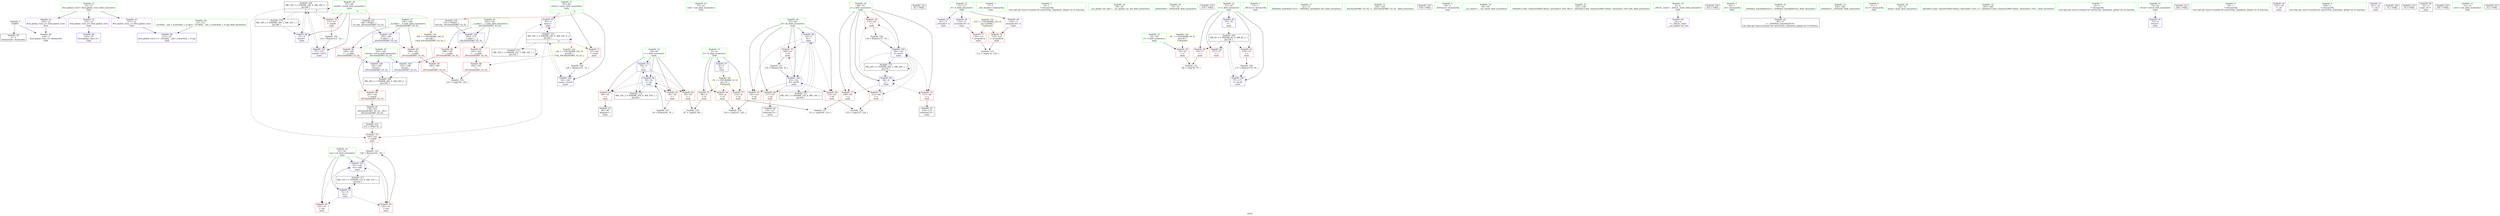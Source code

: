 digraph "SVFG" {
	label="SVFG";

	Node0x55ab69987aa0 [shape=record,color=grey,label="{NodeID: 0\nNullPtr}"];
	Node0x55ab69987aa0 -> Node0x55ab699a1c30[style=solid];
	Node0x55ab69987aa0 -> Node0x55ab699a5740[style=solid];
	Node0x55ab699a24b0 [shape=record,color=blue,label="{NodeID: 97\n65\<--9\nnumL\<--\nmain\n}"];
	Node0x55ab699a24b0 -> Node0x55ab699b11a0[style=dashed];
	Node0x55ab699a0620 [shape=record,color=green,label="{NodeID: 14\n15\<--16\nvals\<--vals_field_insensitive\nGlob }"];
	Node0x55ab699a1220 [shape=record,color=green,label="{NodeID: 28\n67\<--68\nnumR\<--numR_field_insensitive\nmain\n|{|<s3>6}}"];
	Node0x55ab699a1220 -> Node0x55ab699a4810[style=solid];
	Node0x55ab699a1220 -> Node0x55ab699a2580[style=solid];
	Node0x55ab699a1220 -> Node0x55ab699a27f0[style=solid];
	Node0x55ab699a1220:s3 -> Node0x55ab699c35b0[style=solid,color=red];
	Node0x55ab699a1f00 [shape=record,color=black,label="{NodeID: 42\n90\<--89\nidxprom\<--\nmain\n}"];
	Node0x55ab699c4830 [shape=record,color=black,label="{NodeID: 222\n92 = PHI()\n}"];
	Node0x55ab699a3b10 [shape=record,color=red,label="{NodeID: 56\n102\<--8\n\<--N\nmain\n}"];
	Node0x55ab699a3b10 -> Node0x55ab699aa310[style=solid];
	Node0x55ab699aa190 [shape=record,color=grey,label="{NodeID: 153\n121 = cmp(116, 120, )\n}"];
	Node0x55ab699a4670 [shape=record,color=red,label="{NodeID: 70\n149\<--63\n\<--i6\nmain\n}"];
	Node0x55ab699a4670 -> Node0x55ab699a9e90[style=solid];
	Node0x55ab699a51d0 [shape=record,color=red,label="{NodeID: 84\n195\<--185\n\<--__b.addr\n_ZSt3minIiERKT_S2_S2_\n}"];
	Node0x55ab699a51d0 -> Node0x55ab699a6e40[style=solid];
	Node0x55ab69988170 [shape=record,color=green,label="{NodeID: 1\n7\<--1\n__dso_handle\<--dummyObj\nGlob }"];
	Node0x55ab699b61a0 [shape=record,color=yellow,style=double,label="{NodeID: 181\n2V_1 = ENCHI(MR_2V_0)\npts\{10 \}\nFun[main]}"];
	Node0x55ab699b61a0 -> Node0x55ab699a3a40[style=dashed];
	Node0x55ab699b61a0 -> Node0x55ab699a3b10[style=dashed];
	Node0x55ab699b61a0 -> Node0x55ab699a3be0[style=dashed];
	Node0x55ab699a2580 [shape=record,color=blue,label="{NodeID: 98\n67\<--9\nnumR\<--\nmain\n}"];
	Node0x55ab699a2580 -> Node0x55ab699b16a0[style=dashed];
	Node0x55ab699a06b0 [shape=record,color=green,label="{NodeID: 15\n23\<--27\nllvm.global_ctors\<--llvm.global_ctors_field_insensitive\nGlob }"];
	Node0x55ab699a06b0 -> Node0x55ab699a3740[style=solid];
	Node0x55ab699a06b0 -> Node0x55ab699a3840[style=solid];
	Node0x55ab699a06b0 -> Node0x55ab699a3940[style=solid];
	Node0x55ab699a12f0 [shape=record,color=green,label="{NodeID: 29\n69\<--70\nj\<--j_field_insensitive\nmain\n}"];
	Node0x55ab699a12f0 -> Node0x55ab699a48e0[style=solid];
	Node0x55ab699a12f0 -> Node0x55ab699a49b0[style=solid];
	Node0x55ab699a12f0 -> Node0x55ab699a4a80[style=solid];
	Node0x55ab699a12f0 -> Node0x55ab699a4b50[style=solid];
	Node0x55ab699a12f0 -> Node0x55ab699a2650[style=solid];
	Node0x55ab699a12f0 -> Node0x55ab699a28c0[style=solid];
	Node0x55ab699a1fd0 [shape=record,color=black,label="{NodeID: 43\n114\<--113\nidxprom13\<--\nmain\n}"];
	Node0x55ab699c4930 [shape=record,color=black,label="{NodeID: 223\n141 = PHI(178, )\n}"];
	Node0x55ab699c4930 -> Node0x55ab699a4dc0[style=solid];
	Node0x55ab699a3be0 [shape=record,color=red,label="{NodeID: 57\n110\<--8\n\<--N\nmain\n}"];
	Node0x55ab699a3be0 -> Node0x55ab699aa790[style=solid];
	Node0x55ab699aa310 [shape=record,color=grey,label="{NodeID: 154\n103 = cmp(101, 102, )\n}"];
	Node0x55ab699a4740 [shape=record,color=red,label="{NodeID: 71\n127\<--65\n\<--numL\nmain\n}"];
	Node0x55ab699a4740 -> Node0x55ab699a9a10[style=solid];
	Node0x55ab699b20a0 [shape=record,color=black,label="{NodeID: 168\nMR_26V_3 = PHI(MR_26V_4, MR_26V_2, )\npts\{182 \}\n}"];
	Node0x55ab699b20a0 -> Node0x55ab699a4e90[style=dashed];
	Node0x55ab699a52a0 [shape=record,color=red,label="{NodeID: 85\n190\<--189\n\<--\n_ZSt3minIiERKT_S2_S2_\n}"];
	Node0x55ab699a52a0 -> Node0x55ab699aaa90[style=solid];
	Node0x55ab69988520 [shape=record,color=green,label="{NodeID: 2\n9\<--1\n\<--dummyObj\nCan only get source location for instruction, argument, global var or function.}"];
	Node0x55ab699a2650 [shape=record,color=blue,label="{NodeID: 99\n69\<--9\nj\<--\nmain\n}"];
	Node0x55ab699a2650 -> Node0x55ab699a48e0[style=dashed];
	Node0x55ab699a2650 -> Node0x55ab699a49b0[style=dashed];
	Node0x55ab699a2650 -> Node0x55ab699a4a80[style=dashed];
	Node0x55ab699a2650 -> Node0x55ab699a4b50[style=dashed];
	Node0x55ab699a2650 -> Node0x55ab699a2650[style=dashed];
	Node0x55ab699a2650 -> Node0x55ab699a28c0[style=dashed];
	Node0x55ab699a2650 -> Node0x55ab699b43a0[style=dashed];
	Node0x55ab699a0770 [shape=record,color=green,label="{NodeID: 16\n28\<--29\n__cxx_global_var_init\<--__cxx_global_var_init_field_insensitive\n}"];
	Node0x55ab699a13c0 [shape=record,color=green,label="{NodeID: 30\n73\<--74\n_ZNSirsERi\<--_ZNSirsERi_field_insensitive\n}"];
	Node0x55ab699a20a0 [shape=record,color=black,label="{NodeID: 44\n118\<--117\nidxprom15\<--\nmain\n}"];
	Node0x55ab699c4b60 [shape=record,color=black,label="{NodeID: 224\n154 = PHI()\n}"];
	Node0x55ab699a3cb0 [shape=record,color=red,label="{NodeID: 58\n79\<--55\n\<--T\nmain\n}"];
	Node0x55ab699a3cb0 -> Node0x55ab699aa490[style=solid];
	Node0x55ab699aa490 [shape=record,color=grey,label="{NodeID: 155\n80 = cmp(78, 79, )\n}"];
	Node0x55ab699a4810 [shape=record,color=red,label="{NodeID: 72\n131\<--67\n\<--numR\nmain\n}"];
	Node0x55ab699a4810 -> Node0x55ab699a9d10[style=solid];
	Node0x55ab699b25a0 [shape=record,color=black,label="{NodeID: 169\nMR_8V_3 = PHI(MR_8V_4, MR_8V_2, )\npts\{58 \}\n}"];
	Node0x55ab699b25a0 -> Node0x55ab699a3d80[style=dashed];
	Node0x55ab699b25a0 -> Node0x55ab699a3e50[style=dashed];
	Node0x55ab699b25a0 -> Node0x55ab699a3f20[style=dashed];
	Node0x55ab699b25a0 -> Node0x55ab699a2b30[style=dashed];
	Node0x55ab699a5370 [shape=record,color=red,label="{NodeID: 86\n192\<--191\n\<--\n_ZSt3minIiERKT_S2_S2_\n}"];
	Node0x55ab699a5370 -> Node0x55ab699aaa90[style=solid];
	Node0x55ab699885b0 [shape=record,color=green,label="{NodeID: 3\n17\<--1\n_ZSt3cin\<--dummyObj\nGlob }"];
	Node0x55ab699b6da0 [shape=record,color=yellow,style=double,label="{NodeID: 183\n6V_1 = ENCHI(MR_6V_0)\npts\{56 \}\nFun[main]}"];
	Node0x55ab699b6da0 -> Node0x55ab699a3cb0[style=dashed];
	Node0x55ab699a2720 [shape=record,color=blue,label="{NodeID: 100\n65\<--128\nnumL\<--inc20\nmain\n}"];
	Node0x55ab699a2720 -> Node0x55ab699b11a0[style=dashed];
	Node0x55ab699a0870 [shape=record,color=green,label="{NodeID: 17\n32\<--33\n_ZNSt8ios_base4InitC1Ev\<--_ZNSt8ios_base4InitC1Ev_field_insensitive\n}"];
	Node0x55ab699a14c0 [shape=record,color=green,label="{NodeID: 31\n142\<--143\n_ZSt3minIiERKT_S2_S2_\<--_ZSt3minIiERKT_S2_S2__field_insensitive\n}"];
	Node0x55ab699a2170 [shape=record,color=black,label="{NodeID: 45\n178\<--201\n_ZSt3minIiERKT_S2_S2__ret\<--\n_ZSt3minIiERKT_S2_S2_\n|{<s0>6}}"];
	Node0x55ab699a2170:s0 -> Node0x55ab699c4930[style=solid,color=blue];
	Node0x55ab699c4c30 [shape=record,color=black,label="{NodeID: 225\n158 = PHI()\n}"];
	Node0x55ab699a3d80 [shape=record,color=red,label="{NodeID: 59\n78\<--57\n\<--t\nmain\n}"];
	Node0x55ab699a3d80 -> Node0x55ab699aa490[style=solid];
	Node0x55ab699aa610 [shape=record,color=grey,label="{NodeID: 156\n87 = cmp(85, 86, )\n}"];
	Node0x55ab699a48e0 [shape=record,color=red,label="{NodeID: 73\n109\<--69\n\<--j\nmain\n}"];
	Node0x55ab699a48e0 -> Node0x55ab699aa790[style=solid];
	Node0x55ab699b2aa0 [shape=record,color=black,label="{NodeID: 170\nMR_10V_2 = PHI(MR_10V_4, MR_10V_1, )\npts\{60 \}\n}"];
	Node0x55ab699b2aa0 -> Node0x55ab699a59e0[style=dashed];
	Node0x55ab699a5440 [shape=record,color=blue,label="{NodeID: 87\n8\<--9\nN\<--\nGlob }"];
	Node0x55ab699a5440 -> Node0x55ab699b61a0[style=dashed];
	Node0x55ab69987ef0 [shape=record,color=green,label="{NodeID: 4\n18\<--1\n_ZSt4cout\<--dummyObj\nGlob }"];
	Node0x55ab699a27f0 [shape=record,color=blue,label="{NodeID: 101\n67\<--132\nnumR\<--inc21\nmain\n}"];
	Node0x55ab699a27f0 -> Node0x55ab699b16a0[style=dashed];
	Node0x55ab699a0970 [shape=record,color=green,label="{NodeID: 18\n38\<--39\n__cxa_atexit\<--__cxa_atexit_field_insensitive\n}"];
	Node0x55ab699a15c0 [shape=record,color=green,label="{NodeID: 32\n155\<--156\n_ZStlsISt11char_traitsIcEERSt13basic_ostreamIcT_ES5_PKc\<--_ZStlsISt11char_traitsIcEERSt13basic_ostreamIcT_ES5_PKc_field_insensitive\n}"];
	Node0x55ab699a2240 [shape=record,color=purple,label="{NodeID: 46\n34\<--4\n\<--_ZStL8__ioinit\n__cxx_global_var_init\n}"];
	Node0x55ab699c4d00 [shape=record,color=black,label="{NodeID: 226\n162 = PHI()\n}"];
	Node0x55ab699a3e50 [shape=record,color=red,label="{NodeID: 60\n157\<--57\n\<--t\nmain\n}"];
	Node0x55ab699aa790 [shape=record,color=grey,label="{NodeID: 157\n111 = cmp(109, 110, )\n}"];
	Node0x55ab699a49b0 [shape=record,color=red,label="{NodeID: 74\n113\<--69\n\<--j\nmain\n}"];
	Node0x55ab699a49b0 -> Node0x55ab699a1fd0[style=solid];
	Node0x55ab699b2fa0 [shape=record,color=black,label="{NodeID: 171\nMR_12V_2 = PHI(MR_12V_4, MR_12V_1, )\npts\{62 \}\n}"];
	Node0x55ab699b2fa0 -> Node0x55ab699a5b80[style=dashed];
	Node0x55ab699a5540 [shape=record,color=blue,label="{NodeID: 88\n216\<--24\nllvm.global_ctors_0\<--\nGlob }"];
	Node0x55ab69987f80 [shape=record,color=green,label="{NodeID: 5\n19\<--1\n.str\<--dummyObj\nGlob }"];
	Node0x55ab699a28c0 [shape=record,color=blue,label="{NodeID: 102\n69\<--138\nj\<--inc24\nmain\n}"];
	Node0x55ab699a28c0 -> Node0x55ab699a48e0[style=dashed];
	Node0x55ab699a28c0 -> Node0x55ab699a49b0[style=dashed];
	Node0x55ab699a28c0 -> Node0x55ab699a4a80[style=dashed];
	Node0x55ab699a28c0 -> Node0x55ab699a4b50[style=dashed];
	Node0x55ab699a28c0 -> Node0x55ab699a2650[style=dashed];
	Node0x55ab699a28c0 -> Node0x55ab699a28c0[style=dashed];
	Node0x55ab699a28c0 -> Node0x55ab699b43a0[style=dashed];
	Node0x55ab699a0a70 [shape=record,color=green,label="{NodeID: 19\n37\<--43\n_ZNSt8ios_base4InitD1Ev\<--_ZNSt8ios_base4InitD1Ev_field_insensitive\n}"];
	Node0x55ab699a0a70 -> Node0x55ab699a1e00[style=solid];
	Node0x55ab699a16c0 [shape=record,color=green,label="{NodeID: 33\n159\<--160\n_ZNSolsEi\<--_ZNSolsEi_field_insensitive\n}"];
	Node0x55ab699a2310 [shape=record,color=purple,label="{NodeID: 47\n91\<--11\narrayidx\<--A\nmain\n}"];
	Node0x55ab699a3f20 [shape=record,color=red,label="{NodeID: 61\n170\<--57\n\<--t\nmain\n}"];
	Node0x55ab699a3f20 -> Node0x55ab699a9b90[style=solid];
	Node0x55ab699aa910 [shape=record,color=grey,label="{NodeID: 158\n125 = cmp(123, 124, )\n}"];
	Node0x55ab699a4a80 [shape=record,color=red,label="{NodeID: 75\n123\<--69\n\<--j\nmain\n}"];
	Node0x55ab699a4a80 -> Node0x55ab699aa910[style=solid];
	Node0x55ab699b34a0 [shape=record,color=black,label="{NodeID: 172\nMR_14V_2 = PHI(MR_14V_4, MR_14V_1, )\npts\{64 \}\n}"];
	Node0x55ab699b34a0 -> Node0x55ab699a23e0[style=dashed];
	Node0x55ab699a5640 [shape=record,color=blue,label="{NodeID: 89\n217\<--25\nllvm.global_ctors_1\<--_GLOBAL__sub_I_ecnerwala_1_0.cpp\nGlob }"];
	Node0x55ab699a01a0 [shape=record,color=green,label="{NodeID: 6\n21\<--1\n.str.1\<--dummyObj\nGlob }"];
	Node0x55ab699a2990 [shape=record,color=blue,label="{NodeID: 103\n61\<--146\nres\<--add\nmain\n}"];
	Node0x55ab699a2990 -> Node0x55ab699a4260[style=dashed];
	Node0x55ab699a2990 -> Node0x55ab699a4330[style=dashed];
	Node0x55ab699a2990 -> Node0x55ab699a2990[style=dashed];
	Node0x55ab699a2990 -> Node0x55ab699b2fa0[style=dashed];
	Node0x55ab699a0b70 [shape=record,color=green,label="{NodeID: 20\n50\<--51\nmain\<--main_field_insensitive\n}"];
	Node0x55ab699a17c0 [shape=record,color=green,label="{NodeID: 34\n167\<--168\n_ZStlsISt11char_traitsIcEERSt13basic_ostreamIcT_ES5_c\<--_ZStlsISt11char_traitsIcEERSt13basic_ostreamIcT_ES5_c_field_insensitive\n}"];
	Node0x55ab699a3400 [shape=record,color=purple,label="{NodeID: 48\n115\<--11\narrayidx14\<--A\nmain\n}"];
	Node0x55ab699a3400 -> Node0x55ab699a4c20[style=solid];
	Node0x55ab699a3ff0 [shape=record,color=red,label="{NodeID: 62\n85\<--59\n\<--i\nmain\n}"];
	Node0x55ab699a3ff0 -> Node0x55ab699aa610[style=solid];
	Node0x55ab699aaa90 [shape=record,color=grey,label="{NodeID: 159\n193 = cmp(190, 192, )\n}"];
	Node0x55ab699a4b50 [shape=record,color=red,label="{NodeID: 76\n137\<--69\n\<--j\nmain\n}"];
	Node0x55ab699a4b50 -> Node0x55ab699a9710[style=solid];
	Node0x55ab699b39a0 [shape=record,color=black,label="{NodeID: 173\nMR_16V_2 = PHI(MR_16V_3, MR_16V_1, )\npts\{66 \}\n}"];
	Node0x55ab699b39a0 -> Node0x55ab699a24b0[style=dashed];
	Node0x55ab699b39a0 -> Node0x55ab699b39a0[style=dashed];
	Node0x55ab699a5740 [shape=record,color=blue, style = dotted,label="{NodeID: 90\n218\<--3\nllvm.global_ctors_2\<--dummyVal\nGlob }"];
	Node0x55ab699a0230 [shape=record,color=green,label="{NodeID: 7\n24\<--1\n\<--dummyObj\nCan only get source location for instruction, argument, global var or function.}"];
	Node0x55ab699a2a60 [shape=record,color=blue,label="{NodeID: 104\n63\<--150\ni6\<--inc28\nmain\n}"];
	Node0x55ab699a2a60 -> Node0x55ab699a4400[style=dashed];
	Node0x55ab699a2a60 -> Node0x55ab699a44d0[style=dashed];
	Node0x55ab699a2a60 -> Node0x55ab699a45a0[style=dashed];
	Node0x55ab699a2a60 -> Node0x55ab699a4670[style=dashed];
	Node0x55ab699a2a60 -> Node0x55ab699a2a60[style=dashed];
	Node0x55ab699a2a60 -> Node0x55ab699b34a0[style=dashed];
	Node0x55ab699a0c70 [shape=record,color=green,label="{NodeID: 21\n53\<--54\nretval\<--retval_field_insensitive\nmain\n}"];
	Node0x55ab699a0c70 -> Node0x55ab699a5840[style=solid];
	Node0x55ab699a18c0 [shape=record,color=green,label="{NodeID: 35\n181\<--182\nretval\<--retval_field_insensitive\n_ZSt3minIiERKT_S2_S2_\n}"];
	Node0x55ab699a18c0 -> Node0x55ab699a4e90[style=solid];
	Node0x55ab699a18c0 -> Node0x55ab699a6e40[style=solid];
	Node0x55ab699a18c0 -> Node0x55ab699a6f10[style=solid];
	Node0x55ab697b2450 [shape=record,color=black,label="{NodeID: 215\n164 = PHI()\n}"];
	Node0x55ab699a34d0 [shape=record,color=purple,label="{NodeID: 49\n119\<--11\narrayidx16\<--A\nmain\n}"];
	Node0x55ab699a34d0 -> Node0x55ab699a4cf0[style=solid];
	Node0x55ab699a9710 [shape=record,color=grey,label="{NodeID: 146\n138 = Binary(137, 76, )\n}"];
	Node0x55ab699a9710 -> Node0x55ab699a28c0[style=solid];
	Node0x55ab699a40c0 [shape=record,color=red,label="{NodeID: 63\n89\<--59\n\<--i\nmain\n}"];
	Node0x55ab699a40c0 -> Node0x55ab699a1f00[style=solid];
	Node0x55ab699a4c20 [shape=record,color=red,label="{NodeID: 77\n116\<--115\n\<--arrayidx14\nmain\n}"];
	Node0x55ab699a4c20 -> Node0x55ab699aa190[style=solid];
	Node0x55ab699b3ea0 [shape=record,color=black,label="{NodeID: 174\nMR_18V_2 = PHI(MR_18V_3, MR_18V_1, )\npts\{68 \}\n}"];
	Node0x55ab699b3ea0 -> Node0x55ab699a2580[style=dashed];
	Node0x55ab699b3ea0 -> Node0x55ab699b3ea0[style=dashed];
	Node0x55ab699a5840 [shape=record,color=blue,label="{NodeID: 91\n53\<--9\nretval\<--\nmain\n}"];
	Node0x55ab699a02c0 [shape=record,color=green,label="{NodeID: 8\n76\<--1\n\<--dummyObj\nCan only get source location for instruction, argument, global var or function.}"];
	Node0x55ab699a2b30 [shape=record,color=blue,label="{NodeID: 105\n57\<--171\nt\<--inc36\nmain\n}"];
	Node0x55ab699a2b30 -> Node0x55ab699b25a0[style=dashed];
	Node0x55ab699a0d40 [shape=record,color=green,label="{NodeID: 22\n55\<--56\nT\<--T_field_insensitive\nmain\n}"];
	Node0x55ab699a0d40 -> Node0x55ab699a3cb0[style=solid];
	Node0x55ab699a1990 [shape=record,color=green,label="{NodeID: 36\n183\<--184\n__a.addr\<--__a.addr_field_insensitive\n_ZSt3minIiERKT_S2_S2_\n}"];
	Node0x55ab699a1990 -> Node0x55ab699a4f60[style=solid];
	Node0x55ab699a1990 -> Node0x55ab699a5030[style=solid];
	Node0x55ab699a1990 -> Node0x55ab699a6ca0[style=solid];
	Node0x55ab699c3420 [shape=record,color=black,label="{NodeID: 216\n179 = PHI(65, )\n0th arg _ZSt3minIiERKT_S2_S2_ }"];
	Node0x55ab699c3420 -> Node0x55ab699a6ca0[style=solid];
	Node0x55ab699a35a0 [shape=record,color=purple,label="{NodeID: 50\n153\<--19\n\<--.str\nmain\n}"];
	Node0x55ab699a9890 [shape=record,color=grey,label="{NodeID: 147\n95 = Binary(94, 76, )\n}"];
	Node0x55ab699a9890 -> Node0x55ab699a5ab0[style=solid];
	Node0x55ab699a4190 [shape=record,color=red,label="{NodeID: 64\n94\<--59\n\<--i\nmain\n}"];
	Node0x55ab699a4190 -> Node0x55ab699a9890[style=solid];
	Node0x55ab699a4cf0 [shape=record,color=red,label="{NodeID: 78\n120\<--119\n\<--arrayidx16\nmain\n}"];
	Node0x55ab699a4cf0 -> Node0x55ab699aa190[style=solid];
	Node0x55ab699b43a0 [shape=record,color=black,label="{NodeID: 175\nMR_20V_2 = PHI(MR_20V_3, MR_20V_1, )\npts\{70 \}\n}"];
	Node0x55ab699b43a0 -> Node0x55ab699a2650[style=dashed];
	Node0x55ab699b43a0 -> Node0x55ab699b43a0[style=dashed];
	Node0x55ab699a5910 [shape=record,color=blue,label="{NodeID: 92\n57\<--76\nt\<--\nmain\n}"];
	Node0x55ab699a5910 -> Node0x55ab699b25a0[style=dashed];
	Node0x55ab699a0350 [shape=record,color=green,label="{NodeID: 9\n166\<--1\n\<--dummyObj\nCan only get source location for instruction, argument, global var or function.}"];
	Node0x55ab699a6ca0 [shape=record,color=blue,label="{NodeID: 106\n183\<--179\n__a.addr\<--__a\n_ZSt3minIiERKT_S2_S2_\n}"];
	Node0x55ab699a6ca0 -> Node0x55ab699a4f60[style=dashed];
	Node0x55ab699a6ca0 -> Node0x55ab699a5030[style=dashed];
	Node0x55ab699a0e10 [shape=record,color=green,label="{NodeID: 23\n57\<--58\nt\<--t_field_insensitive\nmain\n}"];
	Node0x55ab699a0e10 -> Node0x55ab699a3d80[style=solid];
	Node0x55ab699a0e10 -> Node0x55ab699a3e50[style=solid];
	Node0x55ab699a0e10 -> Node0x55ab699a3f20[style=solid];
	Node0x55ab699a0e10 -> Node0x55ab699a5910[style=solid];
	Node0x55ab699a0e10 -> Node0x55ab699a2b30[style=solid];
	Node0x55ab699a1a60 [shape=record,color=green,label="{NodeID: 37\n185\<--186\n__b.addr\<--__b.addr_field_insensitive\n_ZSt3minIiERKT_S2_S2_\n}"];
	Node0x55ab699a1a60 -> Node0x55ab699a5100[style=solid];
	Node0x55ab699a1a60 -> Node0x55ab699a51d0[style=solid];
	Node0x55ab699a1a60 -> Node0x55ab699a6d70[style=solid];
	Node0x55ab699c35b0 [shape=record,color=black,label="{NodeID: 217\n180 = PHI(67, )\n1st arg _ZSt3minIiERKT_S2_S2_ }"];
	Node0x55ab699c35b0 -> Node0x55ab699a6d70[style=solid];
	Node0x55ab699a3670 [shape=record,color=purple,label="{NodeID: 51\n161\<--21\n\<--.str.1\nmain\n}"];
	Node0x55ab699a9a10 [shape=record,color=grey,label="{NodeID: 148\n128 = Binary(127, 76, )\n}"];
	Node0x55ab699a9a10 -> Node0x55ab699a2720[style=solid];
	Node0x55ab699a4260 [shape=record,color=red,label="{NodeID: 65\n145\<--61\n\<--res\nmain\n}"];
	Node0x55ab699a4260 -> Node0x55ab699aa010[style=solid];
	Node0x55ab699a4dc0 [shape=record,color=red,label="{NodeID: 79\n144\<--141\n\<--call26\nmain\n}"];
	Node0x55ab699a4dc0 -> Node0x55ab699aa010[style=solid];
	Node0x55ab699a59e0 [shape=record,color=blue,label="{NodeID: 93\n59\<--9\ni\<--\nmain\n}"];
	Node0x55ab699a59e0 -> Node0x55ab699a3ff0[style=dashed];
	Node0x55ab699a59e0 -> Node0x55ab699a40c0[style=dashed];
	Node0x55ab699a59e0 -> Node0x55ab699a4190[style=dashed];
	Node0x55ab699a59e0 -> Node0x55ab699a5ab0[style=dashed];
	Node0x55ab699a59e0 -> Node0x55ab699b2aa0[style=dashed];
	Node0x55ab699a03e0 [shape=record,color=green,label="{NodeID: 10\n4\<--6\n_ZStL8__ioinit\<--_ZStL8__ioinit_field_insensitive\nGlob }"];
	Node0x55ab699a03e0 -> Node0x55ab699a2240[style=solid];
	Node0x55ab699a6d70 [shape=record,color=blue,label="{NodeID: 107\n185\<--180\n__b.addr\<--__b\n_ZSt3minIiERKT_S2_S2_\n}"];
	Node0x55ab699a6d70 -> Node0x55ab699a5100[style=dashed];
	Node0x55ab699a6d70 -> Node0x55ab699a51d0[style=dashed];
	Node0x55ab699a0ee0 [shape=record,color=green,label="{NodeID: 24\n59\<--60\ni\<--i_field_insensitive\nmain\n}"];
	Node0x55ab699a0ee0 -> Node0x55ab699a3ff0[style=solid];
	Node0x55ab699a0ee0 -> Node0x55ab699a40c0[style=solid];
	Node0x55ab699a0ee0 -> Node0x55ab699a4190[style=solid];
	Node0x55ab699a0ee0 -> Node0x55ab699a59e0[style=solid];
	Node0x55ab699a0ee0 -> Node0x55ab699a5ab0[style=solid];
	Node0x55ab699a1b30 [shape=record,color=green,label="{NodeID: 38\n25\<--212\n_GLOBAL__sub_I_ecnerwala_1_0.cpp\<--_GLOBAL__sub_I_ecnerwala_1_0.cpp_field_insensitive\n}"];
	Node0x55ab699a1b30 -> Node0x55ab699a5640[style=solid];
	Node0x55ab699c4430 [shape=record,color=black,label="{NodeID: 218\n72 = PHI()\n}"];
	Node0x55ab699a3740 [shape=record,color=purple,label="{NodeID: 52\n216\<--23\nllvm.global_ctors_0\<--llvm.global_ctors\nGlob }"];
	Node0x55ab699a3740 -> Node0x55ab699a5540[style=solid];
	Node0x55ab699a9b90 [shape=record,color=grey,label="{NodeID: 149\n171 = Binary(170, 76, )\n}"];
	Node0x55ab699a9b90 -> Node0x55ab699a2b30[style=solid];
	Node0x55ab699a4330 [shape=record,color=red,label="{NodeID: 66\n163\<--61\n\<--res\nmain\n}"];
	Node0x55ab699a4e90 [shape=record,color=red,label="{NodeID: 80\n201\<--181\n\<--retval\n_ZSt3minIiERKT_S2_S2_\n}"];
	Node0x55ab699a4e90 -> Node0x55ab699a2170[style=solid];
	Node0x55ab699a5ab0 [shape=record,color=blue,label="{NodeID: 94\n59\<--95\ni\<--inc\nmain\n}"];
	Node0x55ab699a5ab0 -> Node0x55ab699a3ff0[style=dashed];
	Node0x55ab699a5ab0 -> Node0x55ab699a40c0[style=dashed];
	Node0x55ab699a5ab0 -> Node0x55ab699a4190[style=dashed];
	Node0x55ab699a5ab0 -> Node0x55ab699a5ab0[style=dashed];
	Node0x55ab699a5ab0 -> Node0x55ab699b2aa0[style=dashed];
	Node0x55ab699a0470 [shape=record,color=green,label="{NodeID: 11\n8\<--10\nN\<--N_field_insensitive\nGlob }"];
	Node0x55ab699a0470 -> Node0x55ab699a3a40[style=solid];
	Node0x55ab699a0470 -> Node0x55ab699a3b10[style=solid];
	Node0x55ab699a0470 -> Node0x55ab699a3be0[style=solid];
	Node0x55ab699a0470 -> Node0x55ab699a5440[style=solid];
	Node0x55ab699b7cb0 [shape=record,color=yellow,style=double,label="{NodeID: 191\n22V_1 = ENCHI(MR_22V_0)\npts\{120000 \}\nFun[main]}"];
	Node0x55ab699b7cb0 -> Node0x55ab699a4c20[style=dashed];
	Node0x55ab699b7cb0 -> Node0x55ab699a4cf0[style=dashed];
	Node0x55ab699a6e40 [shape=record,color=blue,label="{NodeID: 108\n181\<--195\nretval\<--\n_ZSt3minIiERKT_S2_S2_\n}"];
	Node0x55ab699a6e40 -> Node0x55ab699b20a0[style=dashed];
	Node0x55ab699a0fb0 [shape=record,color=green,label="{NodeID: 25\n61\<--62\nres\<--res_field_insensitive\nmain\n}"];
	Node0x55ab699a0fb0 -> Node0x55ab699a4260[style=solid];
	Node0x55ab699a0fb0 -> Node0x55ab699a4330[style=solid];
	Node0x55ab699a0fb0 -> Node0x55ab699a5b80[style=solid];
	Node0x55ab699a0fb0 -> Node0x55ab699a2990[style=solid];
	Node0x55ab699a1c30 [shape=record,color=black,label="{NodeID: 39\n2\<--3\ndummyVal\<--dummyVal\n}"];
	Node0x55ab699c4530 [shape=record,color=black,label="{NodeID: 219\n35 = PHI()\n}"];
	Node0x55ab699a3840 [shape=record,color=purple,label="{NodeID: 53\n217\<--23\nllvm.global_ctors_1\<--llvm.global_ctors\nGlob }"];
	Node0x55ab699a3840 -> Node0x55ab699a5640[style=solid];
	Node0x55ab699a9d10 [shape=record,color=grey,label="{NodeID: 150\n132 = Binary(131, 76, )\n}"];
	Node0x55ab699a9d10 -> Node0x55ab699a27f0[style=solid];
	Node0x55ab699a4400 [shape=record,color=red,label="{NodeID: 67\n101\<--63\n\<--i6\nmain\n}"];
	Node0x55ab699a4400 -> Node0x55ab699aa310[style=solid];
	Node0x55ab699a4f60 [shape=record,color=red,label="{NodeID: 81\n191\<--183\n\<--__a.addr\n_ZSt3minIiERKT_S2_S2_\n}"];
	Node0x55ab699a4f60 -> Node0x55ab699a5370[style=solid];
	Node0x55ab699a5b80 [shape=record,color=blue,label="{NodeID: 95\n61\<--9\nres\<--\nmain\n}"];
	Node0x55ab699a5b80 -> Node0x55ab699a4260[style=dashed];
	Node0x55ab699a5b80 -> Node0x55ab699a4330[style=dashed];
	Node0x55ab699a5b80 -> Node0x55ab699a2990[style=dashed];
	Node0x55ab699a5b80 -> Node0x55ab699b2fa0[style=dashed];
	Node0x55ab699a0500 [shape=record,color=green,label="{NodeID: 12\n11\<--12\nA\<--A_field_insensitive\nGlob }"];
	Node0x55ab699a0500 -> Node0x55ab699a2310[style=solid];
	Node0x55ab699a0500 -> Node0x55ab699a3400[style=solid];
	Node0x55ab699a0500 -> Node0x55ab699a34d0[style=solid];
	Node0x55ab699a5c50 [shape=record,color=yellow,style=double,label="{NodeID: 192\n16V_1 = ENCHI(MR_16V_0)\npts\{66 \}\nFun[_ZSt3minIiERKT_S2_S2_]}"];
	Node0x55ab699a5c50 -> Node0x55ab699a5370[style=dashed];
	Node0x55ab699a6f10 [shape=record,color=blue,label="{NodeID: 109\n181\<--198\nretval\<--\n_ZSt3minIiERKT_S2_S2_\n}"];
	Node0x55ab699a6f10 -> Node0x55ab699b20a0[style=dashed];
	Node0x55ab699a1080 [shape=record,color=green,label="{NodeID: 26\n63\<--64\ni6\<--i6_field_insensitive\nmain\n}"];
	Node0x55ab699a1080 -> Node0x55ab699a4400[style=solid];
	Node0x55ab699a1080 -> Node0x55ab699a44d0[style=solid];
	Node0x55ab699a1080 -> Node0x55ab699a45a0[style=solid];
	Node0x55ab699a1080 -> Node0x55ab699a4670[style=solid];
	Node0x55ab699a1080 -> Node0x55ab699a23e0[style=solid];
	Node0x55ab699a1080 -> Node0x55ab699a2a60[style=solid];
	Node0x55ab699a1d30 [shape=record,color=black,label="{NodeID: 40\n52\<--9\nmain_ret\<--\nmain\n}"];
	Node0x55ab699c4630 [shape=record,color=black,label="{NodeID: 220\n165 = PHI()\n}"];
	Node0x55ab699a3940 [shape=record,color=purple,label="{NodeID: 54\n218\<--23\nllvm.global_ctors_2\<--llvm.global_ctors\nGlob }"];
	Node0x55ab699a3940 -> Node0x55ab699a5740[style=solid];
	Node0x55ab699a9e90 [shape=record,color=grey,label="{NodeID: 151\n150 = Binary(149, 76, )\n}"];
	Node0x55ab699a9e90 -> Node0x55ab699a2a60[style=solid];
	Node0x55ab699a44d0 [shape=record,color=red,label="{NodeID: 68\n117\<--63\n\<--i6\nmain\n}"];
	Node0x55ab699a44d0 -> Node0x55ab699a20a0[style=solid];
	Node0x55ab699b11a0 [shape=record,color=black,label="{NodeID: 165\nMR_16V_5 = PHI(MR_16V_8, MR_16V_4, )\npts\{66 \}\n|{|<s6>6}}"];
	Node0x55ab699b11a0 -> Node0x55ab699a4740[style=dashed];
	Node0x55ab699b11a0 -> Node0x55ab699a4dc0[style=dashed];
	Node0x55ab699b11a0 -> Node0x55ab699a24b0[style=dashed];
	Node0x55ab699b11a0 -> Node0x55ab699a2720[style=dashed];
	Node0x55ab699b11a0 -> Node0x55ab699b11a0[style=dashed];
	Node0x55ab699b11a0 -> Node0x55ab699b39a0[style=dashed];
	Node0x55ab699b11a0:s6 -> Node0x55ab699a5c50[style=dashed,color=red];
	Node0x55ab699a5030 [shape=record,color=red,label="{NodeID: 82\n198\<--183\n\<--__a.addr\n_ZSt3minIiERKT_S2_S2_\n}"];
	Node0x55ab699a5030 -> Node0x55ab699a6f10[style=solid];
	Node0x55ab699a23e0 [shape=record,color=blue,label="{NodeID: 96\n63\<--9\ni6\<--\nmain\n}"];
	Node0x55ab699a23e0 -> Node0x55ab699a4400[style=dashed];
	Node0x55ab699a23e0 -> Node0x55ab699a44d0[style=dashed];
	Node0x55ab699a23e0 -> Node0x55ab699a45a0[style=dashed];
	Node0x55ab699a23e0 -> Node0x55ab699a4670[style=dashed];
	Node0x55ab699a23e0 -> Node0x55ab699a2a60[style=dashed];
	Node0x55ab699a23e0 -> Node0x55ab699b34a0[style=dashed];
	Node0x55ab699a0590 [shape=record,color=green,label="{NodeID: 13\n13\<--14\ncost\<--cost_field_insensitive\nGlob }"];
	Node0x55ab699a5d60 [shape=record,color=yellow,style=double,label="{NodeID: 193\n18V_1 = ENCHI(MR_18V_0)\npts\{68 \}\nFun[_ZSt3minIiERKT_S2_S2_]}"];
	Node0x55ab699a5d60 -> Node0x55ab699a52a0[style=dashed];
	Node0x55ab699a1150 [shape=record,color=green,label="{NodeID: 27\n65\<--66\nnumL\<--numL_field_insensitive\nmain\n|{|<s3>6}}"];
	Node0x55ab699a1150 -> Node0x55ab699a4740[style=solid];
	Node0x55ab699a1150 -> Node0x55ab699a24b0[style=solid];
	Node0x55ab699a1150 -> Node0x55ab699a2720[style=solid];
	Node0x55ab699a1150:s3 -> Node0x55ab699c3420[style=solid,color=red];
	Node0x55ab699a1e00 [shape=record,color=black,label="{NodeID: 41\n36\<--37\n\<--_ZNSt8ios_base4InitD1Ev\nCan only get source location for instruction, argument, global var or function.}"];
	Node0x55ab699c4730 [shape=record,color=black,label="{NodeID: 221\n82 = PHI()\n}"];
	Node0x55ab699a3a40 [shape=record,color=red,label="{NodeID: 55\n86\<--8\n\<--N\nmain\n}"];
	Node0x55ab699a3a40 -> Node0x55ab699aa610[style=solid];
	Node0x55ab699aa010 [shape=record,color=grey,label="{NodeID: 152\n146 = Binary(145, 144, )\n}"];
	Node0x55ab699aa010 -> Node0x55ab699a2990[style=solid];
	Node0x55ab699a45a0 [shape=record,color=red,label="{NodeID: 69\n124\<--63\n\<--i6\nmain\n}"];
	Node0x55ab699a45a0 -> Node0x55ab699aa910[style=solid];
	Node0x55ab699b16a0 [shape=record,color=black,label="{NodeID: 166\nMR_18V_5 = PHI(MR_18V_8, MR_18V_4, )\npts\{68 \}\n|{|<s6>6}}"];
	Node0x55ab699b16a0 -> Node0x55ab699a4810[style=dashed];
	Node0x55ab699b16a0 -> Node0x55ab699a4dc0[style=dashed];
	Node0x55ab699b16a0 -> Node0x55ab699a2580[style=dashed];
	Node0x55ab699b16a0 -> Node0x55ab699a27f0[style=dashed];
	Node0x55ab699b16a0 -> Node0x55ab699b16a0[style=dashed];
	Node0x55ab699b16a0 -> Node0x55ab699b3ea0[style=dashed];
	Node0x55ab699b16a0:s6 -> Node0x55ab699a5d60[style=dashed,color=red];
	Node0x55ab699a5100 [shape=record,color=red,label="{NodeID: 83\n189\<--185\n\<--__b.addr\n_ZSt3minIiERKT_S2_S2_\n}"];
	Node0x55ab699a5100 -> Node0x55ab699a52a0[style=solid];
}
